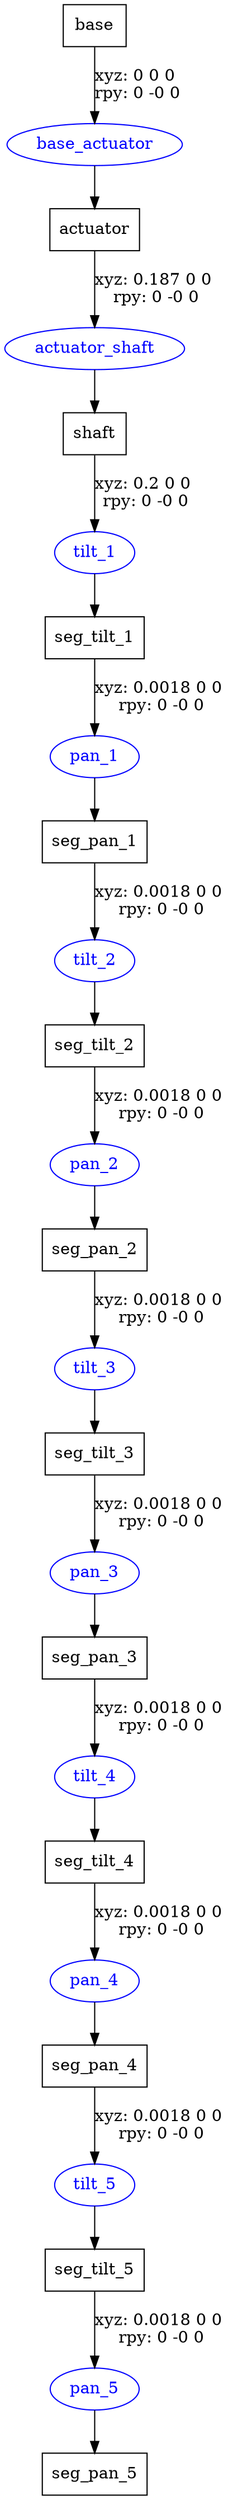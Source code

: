 digraph G {
node [shape=box];
"base" [label="base"];
"actuator" [label="actuator"];
"shaft" [label="shaft"];
"seg_tilt_1" [label="seg_tilt_1"];
"seg_pan_1" [label="seg_pan_1"];
"seg_tilt_2" [label="seg_tilt_2"];
"seg_pan_2" [label="seg_pan_2"];
"seg_tilt_3" [label="seg_tilt_3"];
"seg_pan_3" [label="seg_pan_3"];
"seg_tilt_4" [label="seg_tilt_4"];
"seg_pan_4" [label="seg_pan_4"];
"seg_tilt_5" [label="seg_tilt_5"];
"seg_pan_5" [label="seg_pan_5"];
node [shape=ellipse, color=blue, fontcolor=blue];
"base" -> "base_actuator" [label="xyz: 0 0 0 \nrpy: 0 -0 0"]
"base_actuator" -> "actuator"
"actuator" -> "actuator_shaft" [label="xyz: 0.187 0 0 \nrpy: 0 -0 0"]
"actuator_shaft" -> "shaft"
"shaft" -> "tilt_1" [label="xyz: 0.2 0 0 \nrpy: 0 -0 0"]
"tilt_1" -> "seg_tilt_1"
"seg_tilt_1" -> "pan_1" [label="xyz: 0.0018 0 0 \nrpy: 0 -0 0"]
"pan_1" -> "seg_pan_1"
"seg_pan_1" -> "tilt_2" [label="xyz: 0.0018 0 0 \nrpy: 0 -0 0"]
"tilt_2" -> "seg_tilt_2"
"seg_tilt_2" -> "pan_2" [label="xyz: 0.0018 0 0 \nrpy: 0 -0 0"]
"pan_2" -> "seg_pan_2"
"seg_pan_2" -> "tilt_3" [label="xyz: 0.0018 0 0 \nrpy: 0 -0 0"]
"tilt_3" -> "seg_tilt_3"
"seg_tilt_3" -> "pan_3" [label="xyz: 0.0018 0 0 \nrpy: 0 -0 0"]
"pan_3" -> "seg_pan_3"
"seg_pan_3" -> "tilt_4" [label="xyz: 0.0018 0 0 \nrpy: 0 -0 0"]
"tilt_4" -> "seg_tilt_4"
"seg_tilt_4" -> "pan_4" [label="xyz: 0.0018 0 0 \nrpy: 0 -0 0"]
"pan_4" -> "seg_pan_4"
"seg_pan_4" -> "tilt_5" [label="xyz: 0.0018 0 0 \nrpy: 0 -0 0"]
"tilt_5" -> "seg_tilt_5"
"seg_tilt_5" -> "pan_5" [label="xyz: 0.0018 0 0 \nrpy: 0 -0 0"]
"pan_5" -> "seg_pan_5"
}
